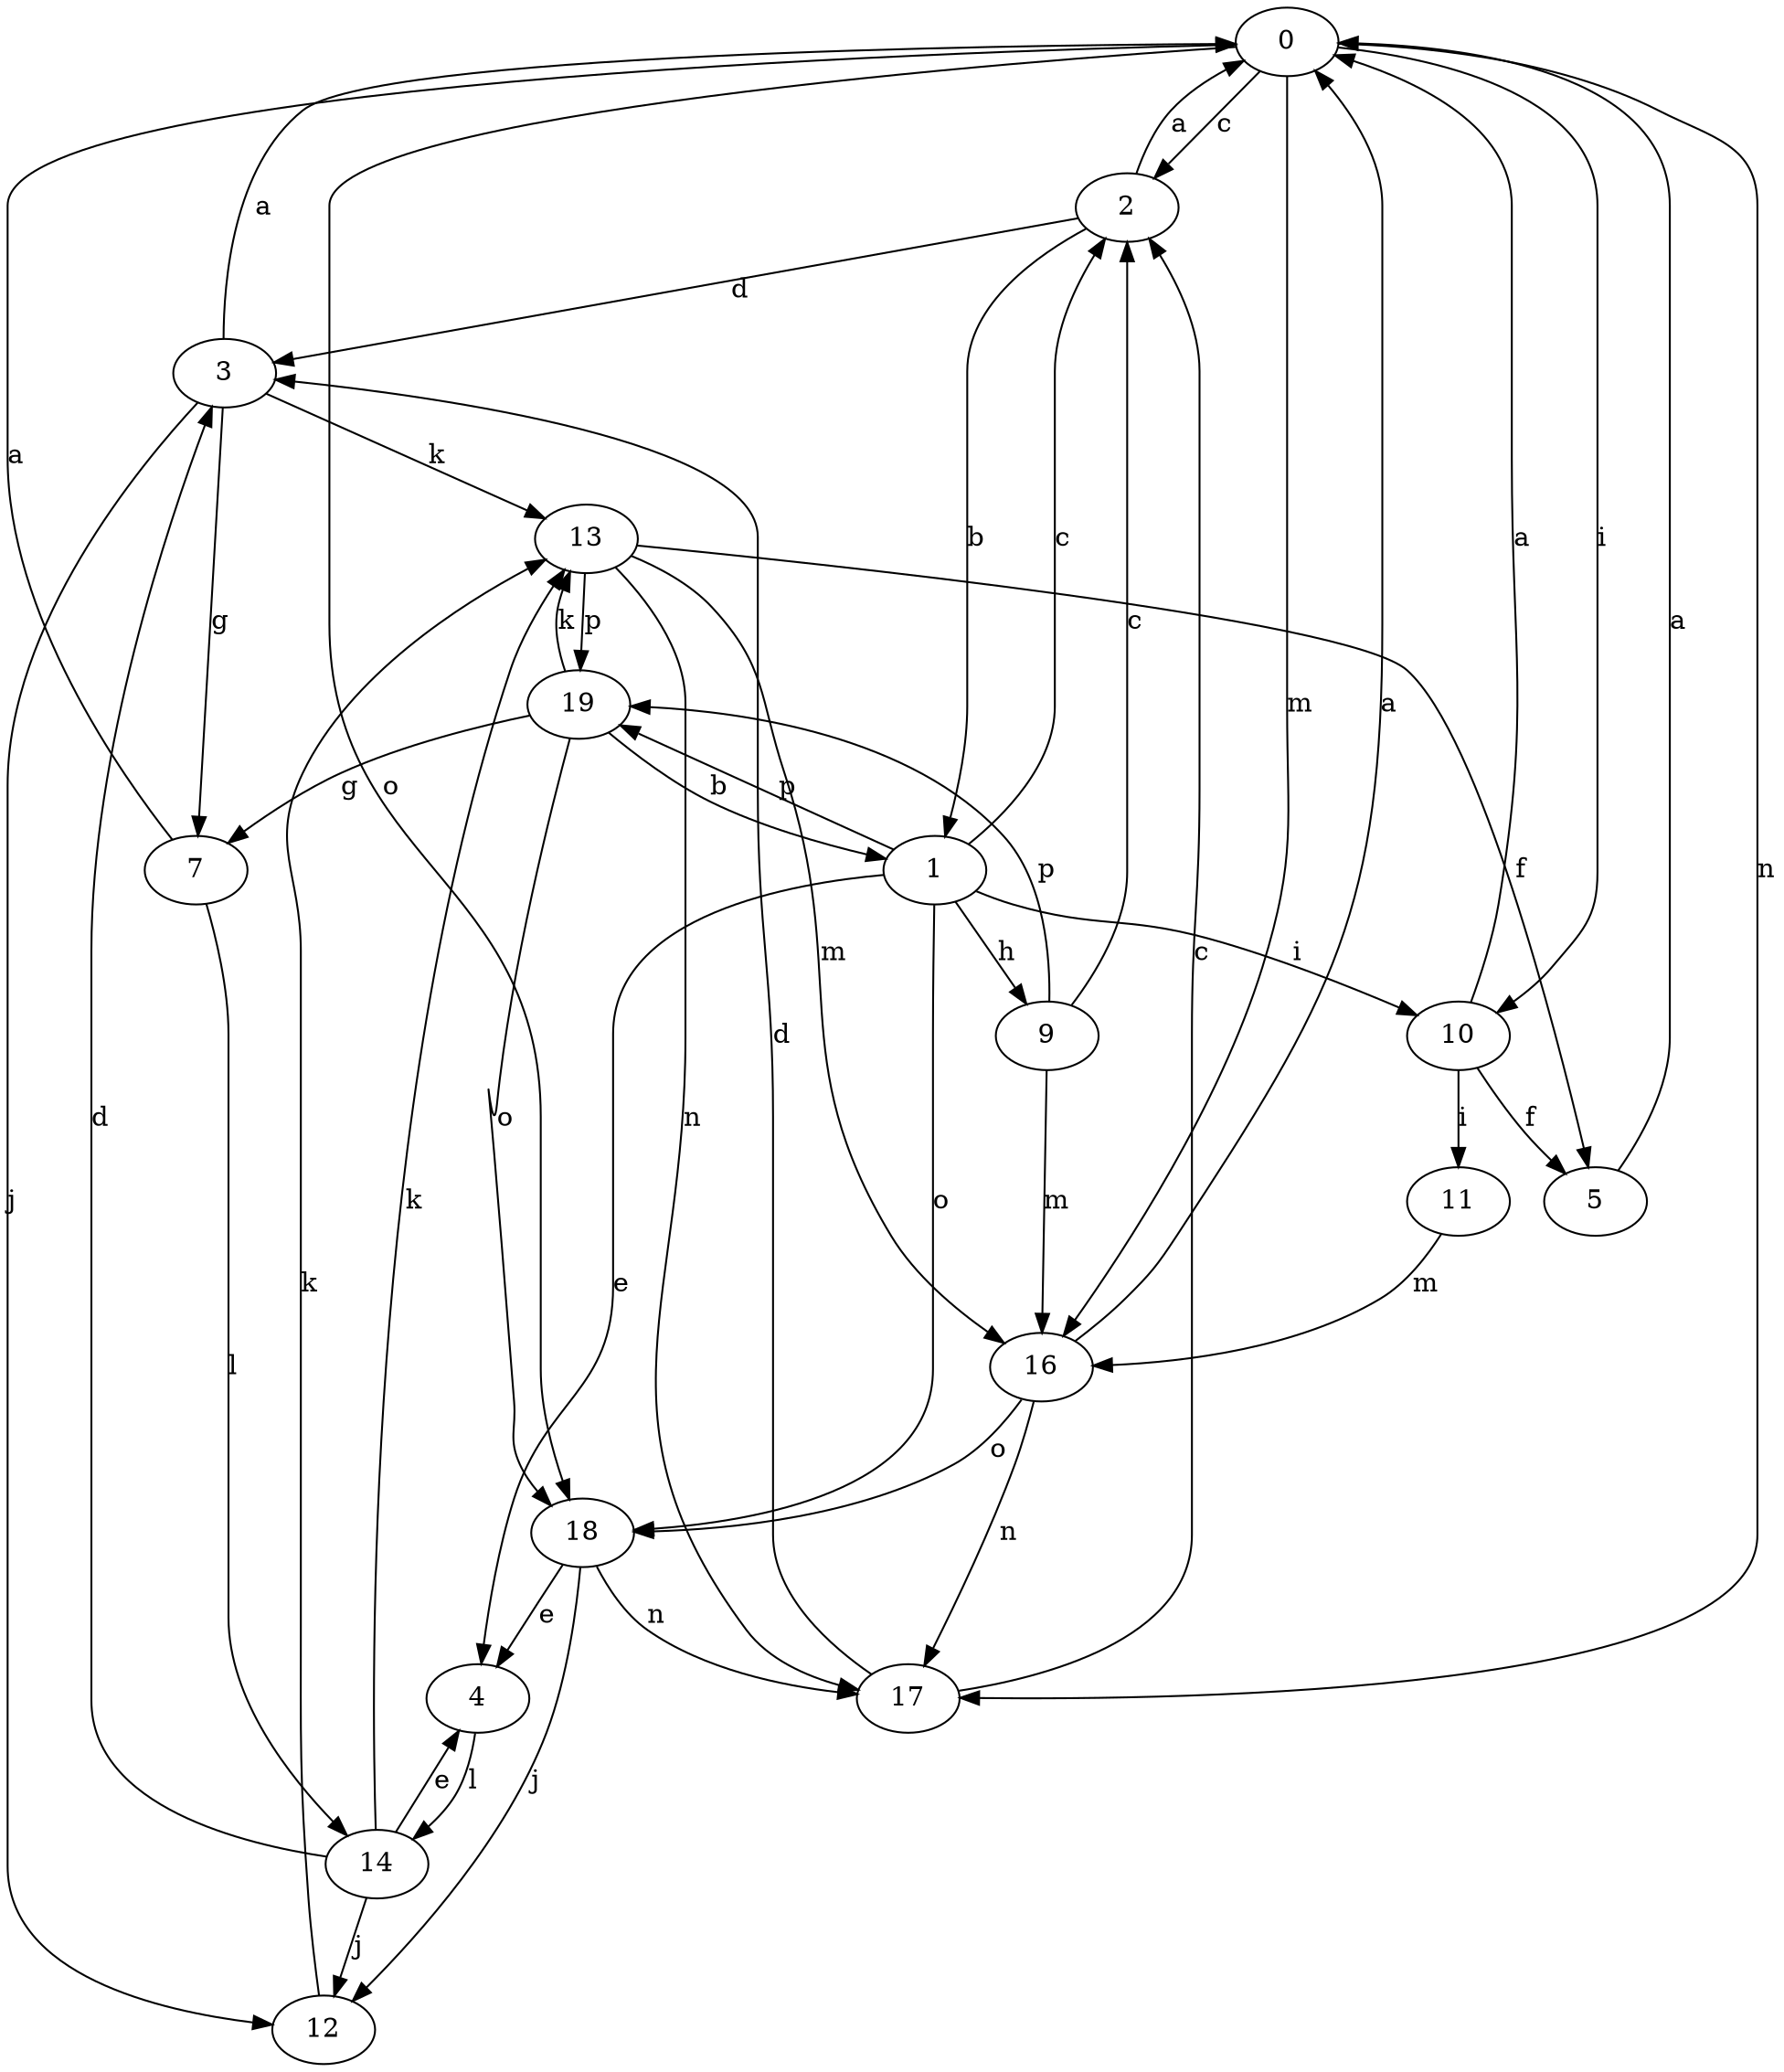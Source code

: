 strict digraph  {
0;
1;
2;
3;
4;
5;
7;
9;
10;
11;
12;
13;
14;
16;
17;
18;
19;
0 -> 2  [label=c];
0 -> 10  [label=i];
0 -> 16  [label=m];
0 -> 17  [label=n];
0 -> 18  [label=o];
1 -> 2  [label=c];
1 -> 4  [label=e];
1 -> 9  [label=h];
1 -> 10  [label=i];
1 -> 18  [label=o];
1 -> 19  [label=p];
2 -> 0  [label=a];
2 -> 1  [label=b];
2 -> 3  [label=d];
3 -> 0  [label=a];
3 -> 7  [label=g];
3 -> 12  [label=j];
3 -> 13  [label=k];
4 -> 14  [label=l];
5 -> 0  [label=a];
7 -> 0  [label=a];
7 -> 14  [label=l];
9 -> 2  [label=c];
9 -> 16  [label=m];
9 -> 19  [label=p];
10 -> 0  [label=a];
10 -> 5  [label=f];
10 -> 11  [label=i];
11 -> 16  [label=m];
12 -> 13  [label=k];
13 -> 5  [label=f];
13 -> 16  [label=m];
13 -> 17  [label=n];
13 -> 19  [label=p];
14 -> 3  [label=d];
14 -> 4  [label=e];
14 -> 12  [label=j];
14 -> 13  [label=k];
16 -> 0  [label=a];
16 -> 17  [label=n];
16 -> 18  [label=o];
17 -> 2  [label=c];
17 -> 3  [label=d];
18 -> 4  [label=e];
18 -> 12  [label=j];
18 -> 17  [label=n];
19 -> 1  [label=b];
19 -> 7  [label=g];
19 -> 13  [label=k];
19 -> 18  [label=o];
}
